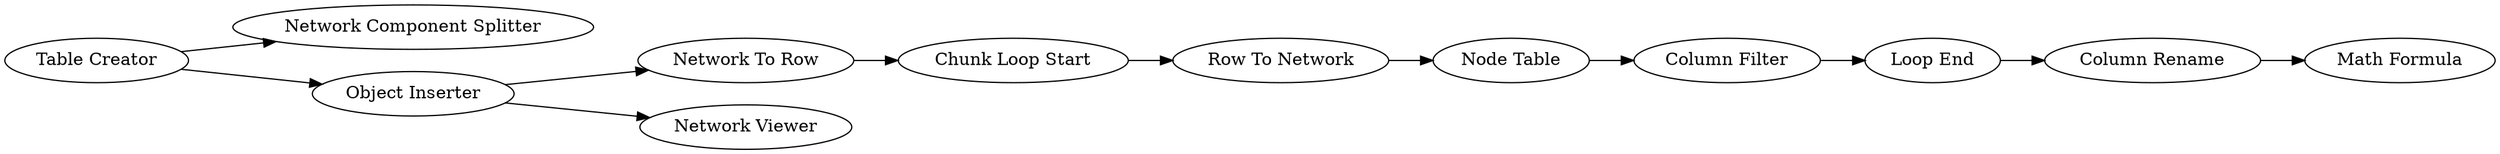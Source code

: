 digraph {
	"-3787063756983377364_106" [label="Chunk Loop Start"]
	"-6311828313500485610_121" [label="Table Creator"]
	"-3787063756983377364_108" [label="Node Table"]
	"-6311828313500485610_127" [label="Network Component Splitter"]
	"-3787063756983377364_105" [label="Row To Network"]
	"-3787063756983377364_122" [label="Column Rename"]
	"-3787063756983377364_104" [label="Network To Row"]
	"-3787063756983377364_124" [label="Math Formula"]
	"-3787063756983377364_99" [label="Object Inserter"]
	"-3787063756983377364_123" [label="Network Viewer"]
	"-3787063756983377364_107" [label="Loop End"]
	"-3787063756983377364_109" [label="Column Filter"]
	"-3787063756983377364_105" -> "-3787063756983377364_108"
	"-3787063756983377364_104" -> "-3787063756983377364_106"
	"-3787063756983377364_99" -> "-3787063756983377364_123"
	"-3787063756983377364_99" -> "-3787063756983377364_104"
	"-3787063756983377364_106" -> "-3787063756983377364_105"
	"-3787063756983377364_122" -> "-3787063756983377364_124"
	"-3787063756983377364_109" -> "-3787063756983377364_107"
	"-6311828313500485610_121" -> "-6311828313500485610_127"
	"-3787063756983377364_107" -> "-3787063756983377364_122"
	"-3787063756983377364_108" -> "-3787063756983377364_109"
	"-6311828313500485610_121" -> "-3787063756983377364_99"
	rankdir=LR
}
